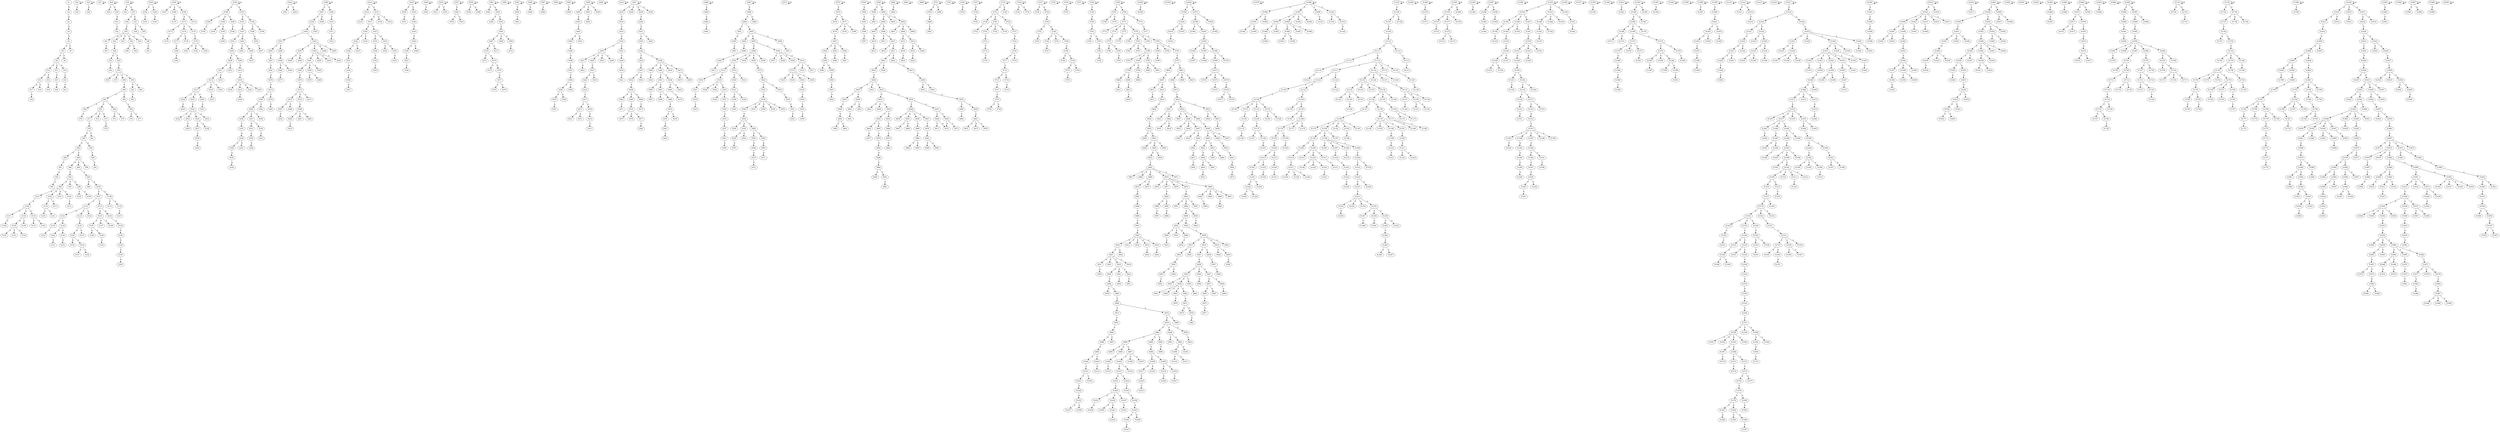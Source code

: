 strict digraph {
	S1 -> S2 [ label = 0 ];
	S2 -> S3 [ label = 0 ];
	S3 -> S4 [ label = 0 ];
	S4 -> S5 [ label = 0 ];
	S5 -> S6 [ label = 0 ];
	S5 -> S7 [ label = 0 ];
	S6 -> S8 [ label = 0 ];
	S6 -> S9 [ label = 0 ];
	S8 -> S10 [ label = 0 ];
	S8 -> S11 [ label = 0 ];
	S8 -> S12 [ label = 0 ];
	S10 -> S13 [ label = 0 ];
	S10 -> S14 [ label = 0 ];
	S11 -> S15 [ label = 0 ];
	S12 -> S16 [ label = 0 ];
	S13 -> S17 [ label = 0 ];
	S13 -> S18 [ label = 0 ];
	S14 -> S19 [ label = 0 ];
	S15 -> S20 [ label = 0 ];
	S16 -> S21 [ label = 0 ];
	S17 -> S22 [ label = 0 ];
	S23 -> S23 [ label = 0 ];
	S23 -> S24 [ label = 0 ];
	S25 -> S25 [ label = 0 ];
	S25 -> S26 [ label = 0 ];
	S27 -> S27 [ label = 0 ];
	S28 -> S28 [ label = 0 ];
	S28 -> S29 [ label = 0 ];
	S28 -> S30 [ label = 0 ];
	S30 -> S31 [ label = 0 ];
	S31 -> S32 [ label = 0 ];
	S34 -> S33 [ label = 0 ];
	S34 -> S34 [ label = 0 ];
	S34 -> S35 [ label = 0 ];
	S35 -> S36 [ label = 0 ];
	S35 -> S37 [ label = 0 ];
	S36 -> S38 [ label = 0 ];
	S37 -> S39 [ label = 0 ];
	S37 -> S40 [ label = 0 ];
	S38 -> S41 [ label = 0 ];
	S38 -> S42 [ label = 0 ];
	S38 -> S43 [ label = 0 ];
	S38 -> S44 [ label = 0 ];
	S38 -> S45 [ label = 0 ];
	S39 -> S46 [ label = 0 ];
	S41 -> S47 [ label = 0 ];
	S42 -> S48 [ label = 0 ];
	S44 -> S49 [ label = 0 ];
	S44 -> S50 [ label = 0 ];
	S46 -> S51 [ label = 0 ];
	S48 -> S52 [ label = 0 ];
	S48 -> S53 [ label = 0 ];
	S52 -> S54 [ label = 0 ];
	S53 -> S55 [ label = 0 ];
	S55 -> S56 [ label = 0 ];
	S55 -> S57 [ label = 0 ];
	S55 -> S58 [ label = 0 ];
	S55 -> S59 [ label = 0 ];
	S58 -> S60 [ label = 0 ];
	S59 -> S61 [ label = 0 ];
	S59 -> S62 [ label = 0 ];
	S60 -> S63 [ label = 0 ];
	S60 -> S64 [ label = 0 ];
	S61 -> S65 [ label = 0 ];
	S63 -> S66 [ label = 0 ];
	S63 -> S67 [ label = 0 ];
	S63 -> S68 [ label = 0 ];
	S64 -> S69 [ label = 0 ];
	S66 -> S70 [ label = 0 ];
	S67 -> S71 [ label = 0 ];
	S67 -> S72 [ label = 0 ];
	S67 -> S73 [ label = 0 ];
	S68 -> S74 [ label = 0 ];
	S68 -> S75 [ label = 0 ];
	S69 -> S76 [ label = 0 ];
	S69 -> S77 [ label = 0 ];
	S71 -> S78 [ label = 0 ];
	S73 -> S79 [ label = 0 ];
	S78 -> S80 [ label = 0 ];
	S78 -> S81 [ label = 0 ];
	S80 -> S82 [ label = 0 ];
	S80 -> S83 [ label = 0 ];
	S82 -> S84 [ label = 0 ];
	S82 -> S85 [ label = 0 ];
	S83 -> S86 [ label = 0 ];
	S84 -> S87 [ label = 0 ];
	S85 -> S88 [ label = 0 ];
	S85 -> S89 [ label = 0 ];
	S85 -> S90 [ label = 0 ];
	S86 -> S91 [ label = 0 ];
	S87 -> S92 [ label = 0 ];
	S88 -> S93 [ label = 0 ];
	S89 -> S94 [ label = 0 ];
	S92 -> S95 [ label = 0 ];
	S93 -> S96 [ label = 0 ];
	S93 -> S97 [ label = 0 ];
	S93 -> S98 [ label = 0 ];
	S94 -> S99 [ label = 0 ];
	S94 -> S100 [ label = 0 ];
	S96 -> S101 [ label = 0 ];
	S96 -> S102 [ label = 0 ];
	S96 -> S103 [ label = 0 ];
	S96 -> S104 [ label = 0 ];
	S98 -> S105 [ label = 0 ];
	S98 -> S106 [ label = 0 ];
	S100 -> S107 [ label = 0 ];
	S100 -> S108 [ label = 0 ];
	S101 -> S109 [ label = 0 ];
	S102 -> S110 [ label = 0 ];
	S102 -> S111 [ label = 0 ];
	S104 -> S112 [ label = 0 ];
	S107 -> S113 [ label = 0 ];
	S107 -> S114 [ label = 0 ];
	S108 -> S115 [ label = 0 ];
	S108 -> S116 [ label = 0 ];
	S109 -> S117 [ label = 0 ];
	S109 -> S118 [ label = 0 ];
	S109 -> S119 [ label = 0 ];
	S110 -> S120 [ label = 0 ];
	S110 -> S121 [ label = 0 ];
	S113 -> S122 [ label = 0 ];
	S113 -> S123 [ label = 0 ];
	S113 -> S124 [ label = 0 ];
	S114 -> S125 [ label = 0 ];
	S114 -> S126 [ label = 0 ];
	S116 -> S127 [ label = 0 ];
	S117 -> S128 [ label = 0 ];
	S118 -> S129 [ label = 0 ];
	S118 -> S130 [ label = 0 ];
	S119 -> S131 [ label = 0 ];
	S119 -> S132 [ label = 0 ];
	S122 -> S133 [ label = 0 ];
	S122 -> S134 [ label = 0 ];
	S123 -> S135 [ label = 0 ];
	S125 -> S136 [ label = 0 ];
	S125 -> S137 [ label = 0 ];
	S125 -> S138 [ label = 0 ];
	S126 -> S139 [ label = 0 ];
	S129 -> S140 [ label = 0 ];
	S129 -> S141 [ label = 0 ];
	S129 -> S142 [ label = 0 ];
	S133 -> S143 [ label = 0 ];
	S134 -> S144 [ label = 0 ];
	S134 -> S145 [ label = 0 ];
	S135 -> S146 [ label = 0 ];
	S135 -> S147 [ label = 0 ];
	S136 -> S148 [ label = 0 ];
	S136 -> S149 [ label = 0 ];
	S139 -> S150 [ label = 0 ];
	S144 -> S151 [ label = 0 ];
	S145 -> S152 [ label = 0 ];
	S146 -> S153 [ label = 0 ];
	S146 -> S154 [ label = 0 ];
	S149 -> S155 [ label = 0 ];
	S150 -> S156 [ label = 0 ];
	S154 -> S157 [ label = 0 ];
	S154 -> S158 [ label = 0 ];
	S156 -> S159 [ label = 0 ];
	S159 -> S160 [ label = 0 ];
	S162 -> S161 [ label = 0 ];
	S163 -> S162 [ label = 0 ];
	S163 -> S163 [ label = 0 ];
	S163 -> S164 [ label = 0 ];
	S164 -> S165 [ label = 0 ];
	S166 -> S166 [ label = 0 ];
	S166 -> S167 [ label = 0 ];
	S166 -> S168 [ label = 0 ];
	S166 -> S169 [ label = 0 ];
	S168 -> S170 [ label = 0 ];
	S169 -> S171 [ label = 0 ];
	S169 -> S172 [ label = 0 ];
	S171 -> S173 [ label = 0 ];
	S171 -> S174 [ label = 0 ];
	S171 -> S175 [ label = 0 ];
	S173 -> S176 [ label = 0 ];
	S174 -> S177 [ label = 0 ];
	S174 -> S178 [ label = 0 ];
	S175 -> S179 [ label = 0 ];
	S177 -> S180 [ label = 0 ];
	S179 -> S181 [ label = 0 ];
	S179 -> S182 [ label = 0 ];
	S179 -> S183 [ label = 0 ];
	S180 -> S184 [ label = 0 ];
	S185 -> S185 [ label = 0 ];
	S185 -> S186 [ label = 0 ];
	S185 -> S187 [ label = 0 ];
	S186 -> S188 [ label = 0 ];
	S186 -> S189 [ label = 0 ];
	S186 -> S190 [ label = 0 ];
	S187 -> S191 [ label = 0 ];
	S187 -> S192 [ label = 0 ];
	S188 -> S193 [ label = 0 ];
	S189 -> S194 [ label = 0 ];
	S189 -> S195 [ label = 0 ];
	S190 -> S196 [ label = 0 ];
	S191 -> S197 [ label = 0 ];
	S192 -> S198 [ label = 0 ];
	S192 -> S199 [ label = 0 ];
	S195 -> S200 [ label = 0 ];
	S197 -> S201 [ label = 0 ];
	S197 -> S202 [ label = 0 ];
	S198 -> S203 [ label = 0 ];
	S201 -> S204 [ label = 0 ];
	S202 -> S205 [ label = 0 ];
	S202 -> S206 [ label = 0 ];
	S203 -> S207 [ label = 0 ];
	S204 -> S208 [ label = 0 ];
	S204 -> S209 [ label = 0 ];
	S206 -> S210 [ label = 0 ];
	S208 -> S211 [ label = 0 ];
	S208 -> S212 [ label = 0 ];
	S209 -> S213 [ label = 0 ];
	S211 -> S214 [ label = 0 ];
	S211 -> S215 [ label = 0 ];
	S213 -> S216 [ label = 0 ];
	S214 -> S217 [ label = 0 ];
	S214 -> S218 [ label = 0 ];
	S214 -> S219 [ label = 0 ];
	S216 -> S220 [ label = 0 ];
	S216 -> S221 [ label = 0 ];
	S216 -> S222 [ label = 0 ];
	S216 -> S223 [ label = 0 ];
	S217 -> S224 [ label = 0 ];
	S217 -> S225 [ label = 0 ];
	S217 -> S226 [ label = 0 ];
	S218 -> S227 [ label = 0 ];
	S221 -> S228 [ label = 0 ];
	S224 -> S229 [ label = 0 ];
	S225 -> S230 [ label = 0 ];
	S226 -> S231 [ label = 0 ];
	S230 -> S232 [ label = 0 ];
	S230 -> S233 [ label = 0 ];
	S230 -> S234 [ label = 0 ];
	S230 -> S235 [ label = 0 ];
	S233 -> S236 [ label = 0 ];
	S234 -> S237 [ label = 0 ];
	S234 -> S238 [ label = 0 ];
	S237 -> S239 [ label = 0 ];
	S239 -> S240 [ label = 0 ];
	S242 -> S241 [ label = 0 ];
	S242 -> S242 [ label = 0 ];
	S242 -> S243 [ label = 0 ];
	S245 -> S244 [ label = 0 ];
	S246 -> S245 [ label = 0 ];
	S249 -> S246 [ label = 0 ];
	S249 -> S247 [ label = 0 ];
	S250 -> S248 [ label = 0 ];
	S252 -> S249 [ label = 0 ];
	S253 -> S250 [ label = 0 ];
	S254 -> S251 [ label = 0 ];
	S256 -> S252 [ label = 0 ];
	S257 -> S253 [ label = 0 ];
	S257 -> S254 [ label = 0 ];
	S260 -> S255 [ label = 0 ];
	S264 -> S256 [ label = 0 ];
	S264 -> S257 [ label = 0 ];
	S264 -> S258 [ label = 0 ];
	S267 -> S259 [ label = 0 ];
	S268 -> S260 [ label = 0 ];
	S268 -> S261 [ label = 0 ];
	S268 -> S262 [ label = 0 ];
	S269 -> S263 [ label = 0 ];
	S269 -> S264 [ label = 0 ];
	S270 -> S265 [ label = 0 ];
	S272 -> S266 [ label = 0 ];
	S272 -> S267 [ label = 0 ];
	S273 -> S268 [ label = 0 ];
	S274 -> S269 [ label = 0 ];
	S274 -> S270 [ label = 0 ];
	S275 -> S271 [ label = 0 ];
	S275 -> S272 [ label = 0 ];
	S275 -> S273 [ label = 0 ];
	S276 -> S274 [ label = 0 ];
	S278 -> S275 [ label = 0 ];
	S281 -> S276 [ label = 0 ];
	S283 -> S277 [ label = 0 ];
	S284 -> S278 [ label = 0 ];
	S285 -> S279 [ label = 0 ];
	S285 -> S280 [ label = 0 ];
	S287 -> S281 [ label = 0 ];
	S288 -> S282 [ label = 0 ];
	S288 -> S283 [ label = 0 ];
	S291 -> S284 [ label = 0 ];
	S291 -> S285 [ label = 0 ];
	S291 -> S286 [ label = 0 ];
	S295 -> S287 [ label = 0 ];
	S296 -> S288 [ label = 0 ];
	S297 -> S289 [ label = 0 ];
	S297 -> S290 [ label = 0 ];
	S300 -> S291 [ label = 0 ];
	S300 -> S292 [ label = 0 ];
	S300 -> S293 [ label = 0 ];
	S300 -> S294 [ label = 0 ];
	S301 -> S295 [ label = 0 ];
	S301 -> S296 [ label = 0 ];
	S302 -> S297 [ label = 0 ];
	S302 -> S298 [ label = 0 ];
	S302 -> S299 [ label = 0 ];
	S302 -> S300 [ label = 0 ];
	S304 -> S301 [ label = 0 ];
	S304 -> S302 [ label = 0 ];
	S305 -> S303 [ label = 0 ];
	S305 -> S304 [ label = 0 ];
	S307 -> S305 [ label = 0 ];
	S307 -> S306 [ label = 0 ];
	S308 -> S307 [ label = 0 ];
	S308 -> S308 [ label = 0 ];
	S308 -> S309 [ label = 0 ];
	S309 -> S310 [ label = 0 ];
	S310 -> S311 [ label = 0 ];
	S311 -> S312 [ label = 0 ];
	S313 -> S313 [ label = 0 ];
	S313 -> S314 [ label = 0 ];
	S313 -> S315 [ label = 0 ];
	S314 -> S316 [ label = 0 ];
	S315 -> S317 [ label = 0 ];
	S315 -> S318 [ label = 0 ];
	S315 -> S319 [ label = 0 ];
	S317 -> S320 [ label = 0 ];
	S317 -> S321 [ label = 0 ];
	S320 -> S322 [ label = 0 ];
	S320 -> S323 [ label = 0 ];
	S321 -> S324 [ label = 0 ];
	S321 -> S325 [ label = 0 ];
	S322 -> S326 [ label = 0 ];
	S322 -> S327 [ label = 0 ];
	S324 -> S328 [ label = 0 ];
	S325 -> S329 [ label = 0 ];
	S325 -> S330 [ label = 0 ];
	S326 -> S331 [ label = 0 ];
	S328 -> S332 [ label = 0 ];
	S330 -> S333 [ label = 0 ];
	S331 -> S334 [ label = 0 ];
	S332 -> S335 [ label = 0 ];
	S334 -> S336 [ label = 0 ];
	S336 -> S337 [ label = 0 ];
	S338 -> S338 [ label = 0 ];
	S338 -> S339 [ label = 0 ];
	S338 -> S340 [ label = 0 ];
	S339 -> S341 [ label = 0 ];
	S340 -> S342 [ label = 0 ];
	S342 -> S343 [ label = 0 ];
	S343 -> S344 [ label = 0 ];
	S344 -> S345 [ label = 0 ];
	S344 -> S346 [ label = 0 ];
	S345 -> S347 [ label = 0 ];
	S347 -> S348 [ label = 0 ];
	S349 -> S349 [ label = 0 ];
	S349 -> S350 [ label = 0 ];
	S352 -> S351 [ label = 0 ];
	S352 -> S352 [ label = 0 ];
	S352 -> S353 [ label = 0 ];
	S356 -> S354 [ label = 0 ];
	S356 -> S355 [ label = 0 ];
	S357 -> S356 [ label = 0 ];
	S357 -> S357 [ label = 0 ];
	S358 -> S358 [ label = 0 ];
	S358 -> S359 [ label = 0 ];
	S358 -> S360 [ label = 0 ];
	S361 -> S361 [ label = 0 ];
	S361 -> S362 [ label = 0 ];
	S361 -> S363 [ label = 0 ];
	S363 -> S364 [ label = 0 ];
	S363 -> S365 [ label = 0 ];
	S365 -> S366 [ label = 0 ];
	S366 -> S367 [ label = 0 ];
	S366 -> S368 [ label = 0 ];
	S366 -> S369 [ label = 0 ];
	S367 -> S370 [ label = 0 ];
	S367 -> S371 [ label = 0 ];
	S369 -> S372 [ label = 0 ];
	S370 -> S373 [ label = 0 ];
	S370 -> S374 [ label = 0 ];
	S374 -> S375 [ label = 0 ];
	S374 -> S376 [ label = 0 ];
	S376 -> S377 [ label = 0 ];
	S377 -> S378 [ label = 0 ];
	S377 -> S379 [ label = 0 ];
	S380 -> S380 [ label = 0 ];
	S382 -> S381 [ label = 0 ];
	S383 -> S382 [ label = 0 ];
	S383 -> S383 [ label = 0 ];
	S385 -> S384 [ label = 0 ];
	S385 -> S385 [ label = 0 ];
	S387 -> S386 [ label = 0 ];
	S387 -> S387 [ label = 0 ];
	S388 -> S388 [ label = 0 ];
	S390 -> S389 [ label = 0 ];
	S390 -> S390 [ label = 0 ];
	S393 -> S391 [ label = 0 ];
	S395 -> S392 [ label = 0 ];
	S395 -> S393 [ label = 0 ];
	S396 -> S394 [ label = 0 ];
	S396 -> S395 [ label = 0 ];
	S397 -> S396 [ label = 0 ];
	S398 -> S397 [ label = 0 ];
	S399 -> S398 [ label = 0 ];
	S400 -> S399 [ label = 0 ];
	S402 -> S400 [ label = 0 ];
	S402 -> S401 [ label = 0 ];
	S403 -> S402 [ label = 0 ];
	S406 -> S403 [ label = 0 ];
	S407 -> S404 [ label = 0 ];
	S408 -> S405 [ label = 0 ];
	S408 -> S406 [ label = 0 ];
	S408 -> S407 [ label = 0 ];
	S408 -> S408 [ label = 0 ];
	S409 -> S409 [ label = 0 ];
	S410 -> S410 [ label = 0 ];
	S414 -> S411 [ label = 0 ];
	S415 -> S412 [ label = 0 ];
	S415 -> S413 [ label = 0 ];
	S416 -> S414 [ label = 0 ];
	S417 -> S415 [ label = 0 ];
	S417 -> S416 [ label = 0 ];
	S418 -> S417 [ label = 0 ];
	S420 -> S418 [ label = 0 ];
	S423 -> S419 [ label = 0 ];
	S423 -> S420 [ label = 0 ];
	S424 -> S421 [ label = 0 ];
	S427 -> S422 [ label = 0 ];
	S428 -> S423 [ label = 0 ];
	S429 -> S424 [ label = 0 ];
	S430 -> S425 [ label = 0 ];
	S430 -> S426 [ label = 0 ];
	S430 -> S427 [ label = 0 ];
	S430 -> S428 [ label = 0 ];
	S431 -> S429 [ label = 0 ];
	S432 -> S430 [ label = 0 ];
	S432 -> S431 [ label = 0 ];
	S433 -> S432 [ label = 0 ];
	S434 -> S433 [ label = 0 ];
	S435 -> S434 [ label = 0 ];
	S437 -> S435 [ label = 0 ];
	S437 -> S436 [ label = 0 ];
	S437 -> S437 [ label = 0 ];
	S437 -> S438 [ label = 0 ];
	S437 -> S439 [ label = 0 ];
	S438 -> S440 [ label = 0 ];
	S440 -> S441 [ label = 0 ];
	S441 -> S442 [ label = 0 ];
	S441 -> S443 [ label = 0 ];
	S442 -> S444 [ label = 0 ];
	S444 -> S445 [ label = 0 ];
	S444 -> S446 [ label = 0 ];
	S445 -> S447 [ label = 0 ];
	S446 -> S448 [ label = 0 ];
	S446 -> S449 [ label = 0 ];
	S446 -> S450 [ label = 0 ];
	S446 -> S451 [ label = 0 ];
	S447 -> S452 [ label = 0 ];
	S447 -> S453 [ label = 0 ];
	S448 -> S454 [ label = 0 ];
	S449 -> S455 [ label = 0 ];
	S449 -> S456 [ label = 0 ];
	S451 -> S457 [ label = 0 ];
	S451 -> S458 [ label = 0 ];
	S452 -> S459 [ label = 0 ];
	S455 -> S460 [ label = 0 ];
	S455 -> S461 [ label = 0 ];
	S456 -> S462 [ label = 0 ];
	S456 -> S463 [ label = 0 ];
	S459 -> S464 [ label = 0 ];
	S459 -> S465 [ label = 0 ];
	S459 -> S466 [ label = 0 ];
	S460 -> S467 [ label = 0 ];
	S461 -> S468 [ label = 0 ];
	S461 -> S469 [ label = 0 ];
	S462 -> S470 [ label = 0 ];
	S464 -> S471 [ label = 0 ];
	S465 -> S472 [ label = 0 ];
	S466 -> S473 [ label = 0 ];
	S469 -> S474 [ label = 0 ];
	S472 -> S475 [ label = 0 ];
	S472 -> S476 [ label = 0 ];
	S472 -> S477 [ label = 0 ];
	S474 -> S478 [ label = 0 ];
	S474 -> S479 [ label = 0 ];
	S477 -> S480 [ label = 0 ];
	S478 -> S481 [ label = 0 ];
	S481 -> S482 [ label = 0 ];
	S484 -> S483 [ label = 0 ];
	S485 -> S484 [ label = 0 ];
	S486 -> S485 [ label = 0 ];
	S486 -> S486 [ label = 0 ];
	S487 -> S487 [ label = 0 ];
	S487 -> S488 [ label = 0 ];
	S488 -> S489 [ label = 0 ];
	S488 -> S490 [ label = 0 ];
	S489 -> S491 [ label = 0 ];
	S489 -> S492 [ label = 0 ];
	S491 -> S493 [ label = 0 ];
	S492 -> S494 [ label = 0 ];
	S492 -> S495 [ label = 0 ];
	S492 -> S496 [ label = 0 ];
	S493 -> S497 [ label = 0 ];
	S494 -> S498 [ label = 0 ];
	S495 -> S499 [ label = 0 ];
	S495 -> S500 [ label = 0 ];
	S496 -> S501 [ label = 0 ];
	S498 -> S502 [ label = 0 ];
	S499 -> S503 [ label = 0 ];
	S499 -> S504 [ label = 0 ];
	S499 -> S505 [ label = 0 ];
	S499 -> S506 [ label = 0 ];
	S500 -> S507 [ label = 0 ];
	S500 -> S508 [ label = 0 ];
	S500 -> S509 [ label = 0 ];
	S500 -> S510 [ label = 0 ];
	S502 -> S511 [ label = 0 ];
	S503 -> S512 [ label = 0 ];
	S503 -> S513 [ label = 0 ];
	S505 -> S514 [ label = 0 ];
	S510 -> S515 [ label = 0 ];
	S510 -> S516 [ label = 0 ];
	S510 -> S517 [ label = 0 ];
	S512 -> S518 [ label = 0 ];
	S512 -> S519 [ label = 0 ];
	S513 -> S520 [ label = 0 ];
	S513 -> S521 [ label = 0 ];
	S514 -> S522 [ label = 0 ];
	S515 -> S523 [ label = 0 ];
	S515 -> S524 [ label = 0 ];
	S515 -> S525 [ label = 0 ];
	S515 -> S526 [ label = 0 ];
	S518 -> S527 [ label = 0 ];
	S519 -> S528 [ label = 0 ];
	S519 -> S529 [ label = 0 ];
	S519 -> S530 [ label = 0 ];
	S520 -> S531 [ label = 0 ];
	S522 -> S532 [ label = 0 ];
	S522 -> S533 [ label = 0 ];
	S525 -> S534 [ label = 0 ];
	S527 -> S535 [ label = 0 ];
	S530 -> S536 [ label = 0 ];
	S530 -> S537 [ label = 0 ];
	S531 -> S538 [ label = 0 ];
	S531 -> S539 [ label = 0 ];
	S532 -> S540 [ label = 0 ];
	S533 -> S541 [ label = 0 ];
	S534 -> S542 [ label = 0 ];
	S535 -> S543 [ label = 0 ];
	S537 -> S544 [ label = 0 ];
	S538 -> S545 [ label = 0 ];
	S540 -> S546 [ label = 0 ];
	S540 -> S547 [ label = 0 ];
	S540 -> S548 [ label = 0 ];
	S540 -> S549 [ label = 0 ];
	S540 -> S550 [ label = 0 ];
	S541 -> S551 [ label = 0 ];
	S542 -> S552 [ label = 0 ];
	S544 -> S553 [ label = 0 ];
	S546 -> S554 [ label = 0 ];
	S551 -> S555 [ label = 0 ];
	S552 -> S556 [ label = 0 ];
	S553 -> S557 [ label = 0 ];
	S554 -> S558 [ label = 0 ];
	S554 -> S559 [ label = 0 ];
	S554 -> S560 [ label = 0 ];
	S557 -> S561 [ label = 0 ];
	S559 -> S562 [ label = 0 ];
	S559 -> S563 [ label = 0 ];
	S560 -> S564 [ label = 0 ];
	S560 -> S565 [ label = 0 ];
	S561 -> S566 [ label = 0 ];
	S562 -> S567 [ label = 0 ];
	S564 -> S568 [ label = 0 ];
	S565 -> S569 [ label = 0 ];
	S568 -> S570 [ label = 0 ];
	S569 -> S571 [ label = 0 ];
	S570 -> S572 [ label = 0 ];
	S573 -> S573 [ label = 0 ];
	S574 -> S574 [ label = 0 ];
	S574 -> S575 [ label = 0 ];
	S575 -> S576 [ label = 0 ];
	S575 -> S577 [ label = 0 ];
	S577 -> S578 [ label = 0 ];
	S577 -> S579 [ label = 0 ];
	S577 -> S580 [ label = 0 ];
	S578 -> S581 [ label = 0 ];
	S581 -> S582 [ label = 0 ];
	S581 -> S583 [ label = 0 ];
	S581 -> S584 [ label = 0 ];
	S582 -> S585 [ label = 0 ];
	S583 -> S586 [ label = 0 ];
	S584 -> S587 [ label = 0 ];
	S585 -> S588 [ label = 0 ];
	S585 -> S589 [ label = 0 ];
	S589 -> S590 [ label = 0 ];
	S590 -> S591 [ label = 0 ];
	S591 -> S592 [ label = 0 ];
	S593 -> S593 [ label = 0 ];
	S593 -> S594 [ label = 0 ];
	S594 -> S595 [ label = 0 ];
	S595 -> S596 [ label = 0 ];
	S596 -> S597 [ label = 0 ];
	S598 -> S598 [ label = 0 ];
	S598 -> S599 [ label = 0 ];
	S598 -> S600 [ label = 0 ];
	S599 -> S601 [ label = 0 ];
	S600 -> S602 [ label = 0 ];
	S600 -> S603 [ label = 0 ];
	S600 -> S604 [ label = 0 ];
	S602 -> S605 [ label = 0 ];
	S602 -> S606 [ label = 0 ];
	S604 -> S607 [ label = 0 ];
	S604 -> S608 [ label = 0 ];
	S604 -> S609 [ label = 0 ];
	S605 -> S610 [ label = 0 ];
	S606 -> S611 [ label = 0 ];
	S606 -> S612 [ label = 0 ];
	S608 -> S613 [ label = 0 ];
	S608 -> S614 [ label = 0 ];
	S610 -> S615 [ label = 0 ];
	S612 -> S616 [ label = 0 ];
	S612 -> S617 [ label = 0 ];
	S613 -> S618 [ label = 0 ];
	S614 -> S619 [ label = 0 ];
	S614 -> S620 [ label = 0 ];
	S617 -> S621 [ label = 0 ];
	S617 -> S622 [ label = 0 ];
	S618 -> S623 [ label = 0 ];
	S619 -> S624 [ label = 0 ];
	S621 -> S625 [ label = 0 ];
	S621 -> S626 [ label = 0 ];
	S622 -> S627 [ label = 0 ];
	S625 -> S628 [ label = 0 ];
	S627 -> S629 [ label = 0 ];
	S628 -> S630 [ label = 0 ];
	S628 -> S631 [ label = 0 ];
	S628 -> S632 [ label = 0 ];
	S629 -> S633 [ label = 0 ];
	S629 -> S634 [ label = 0 ];
	S630 -> S635 [ label = 0 ];
	S630 -> S636 [ label = 0 ];
	S632 -> S637 [ label = 0 ];
	S632 -> S638 [ label = 0 ];
	S633 -> S639 [ label = 0 ];
	S635 -> S640 [ label = 0 ];
	S636 -> S641 [ label = 0 ];
	S636 -> S642 [ label = 0 ];
	S637 -> S643 [ label = 0 ];
	S637 -> S644 [ label = 0 ];
	S637 -> S645 [ label = 0 ];
	S638 -> S646 [ label = 0 ];
	S638 -> S647 [ label = 0 ];
	S639 -> S648 [ label = 0 ];
	S639 -> S649 [ label = 0 ];
	S640 -> S650 [ label = 0 ];
	S641 -> S651 [ label = 0 ];
	S645 -> S652 [ label = 0 ];
	S645 -> S653 [ label = 0 ];
	S646 -> S654 [ label = 0 ];
	S646 -> S655 [ label = 0 ];
	S646 -> S656 [ label = 0 ];
	S646 -> S657 [ label = 0 ];
	S647 -> S658 [ label = 0 ];
	S647 -> S659 [ label = 0 ];
	S648 -> S660 [ label = 0 ];
	S649 -> S661 [ label = 0 ];
	S650 -> S662 [ label = 0 ];
	S650 -> S663 [ label = 0 ];
	S652 -> S664 [ label = 0 ];
	S652 -> S665 [ label = 0 ];
	S653 -> S666 [ label = 0 ];
	S655 -> S667 [ label = 0 ];
	S655 -> S668 [ label = 0 ];
	S656 -> S669 [ label = 0 ];
	S657 -> S670 [ label = 0 ];
	S658 -> S671 [ label = 0 ];
	S658 -> S672 [ label = 0 ];
	S659 -> S673 [ label = 0 ];
	S661 -> S674 [ label = 0 ];
	S661 -> S675 [ label = 0 ];
	S661 -> S676 [ label = 0 ];
	S664 -> S677 [ label = 0 ];
	S665 -> S678 [ label = 0 ];
	S666 -> S679 [ label = 0 ];
	S669 -> S680 [ label = 0 ];
	S670 -> S681 [ label = 0 ];
	S678 -> S682 [ label = 0 ];
	S679 -> S683 [ label = 0 ];
	S680 -> S684 [ label = 0 ];
	S680 -> S685 [ label = 0 ];
	S681 -> S686 [ label = 0 ];
	S681 -> S687 [ label = 0 ];
	S682 -> S688 [ label = 0 ];
	S688 -> S689 [ label = 0 ];
	S689 -> S690 [ label = 0 ];
	S689 -> S691 [ label = 0 ];
	S691 -> S692 [ label = 0 ];
	S694 -> S693 [ label = 0 ];
	S694 -> S694 [ label = 0 ];
	S695 -> S695 [ label = 0 ];
	S696 -> S696 [ label = 0 ];
	S698 -> S697 [ label = 0 ];
	S700 -> S698 [ label = 0 ];
	S701 -> S699 [ label = 0 ];
	S701 -> S700 [ label = 0 ];
	S701 -> S701 [ label = 0 ];
	S702 -> S702 [ label = 0 ];
	S704 -> S703 [ label = 0 ];
	S704 -> S704 [ label = 0 ];
	S706 -> S705 [ label = 0 ];
	S707 -> S706 [ label = 0 ];
	S707 -> S707 [ label = 0 ];
	S710 -> S708 [ label = 0 ];
	S710 -> S709 [ label = 0 ];
	S711 -> S710 [ label = 0 ];
	S713 -> S711 [ label = 0 ];
	S714 -> S712 [ label = 0 ];
	S715 -> S713 [ label = 0 ];
	S715 -> S714 [ label = 0 ];
	S717 -> S715 [ label = 0 ];
	S719 -> S716 [ label = 0 ];
	S720 -> S717 [ label = 0 ];
	S720 -> S718 [ label = 0 ];
	S721 -> S719 [ label = 0 ];
	S722 -> S720 [ label = 0 ];
	S725 -> S721 [ label = 0 ];
	S727 -> S722 [ label = 0 ];
	S728 -> S723 [ label = 0 ];
	S729 -> S724 [ label = 0 ];
	S729 -> S725 [ label = 0 ];
	S729 -> S726 [ label = 0 ];
	S730 -> S727 [ label = 0 ];
	S731 -> S728 [ label = 0 ];
	S731 -> S729 [ label = 0 ];
	S731 -> S730 [ label = 0 ];
	S733 -> S731 [ label = 0 ];
	S733 -> S732 [ label = 0 ];
	S733 -> S733 [ label = 0 ];
	S736 -> S734 [ label = 0 ];
	S736 -> S735 [ label = 0 ];
	S736 -> S736 [ label = 0 ];
	S737 -> S737 [ label = 0 ];
	S737 -> S738 [ label = 0 ];
	S737 -> S739 [ label = 0 ];
	S739 -> S740 [ label = 0 ];
	S740 -> S741 [ label = 0 ];
	S740 -> S742 [ label = 0 ];
	S741 -> S743 [ label = 0 ];
	S742 -> S744 [ label = 0 ];
	S742 -> S745 [ label = 0 ];
	S742 -> S746 [ label = 0 ];
	S744 -> S747 [ label = 0 ];
	S746 -> S748 [ label = 0 ];
	S748 -> S749 [ label = 0 ];
	S748 -> S750 [ label = 0 ];
	S750 -> S751 [ label = 0 ];
	S750 -> S752 [ label = 0 ];
	S751 -> S753 [ label = 0 ];
	S754 -> S754 [ label = 0 ];
	S756 -> S755 [ label = 0 ];
	S756 -> S756 [ label = 0 ];
	S757 -> S757 [ label = 0 ];
	S758 -> S758 [ label = 0 ];
	S758 -> S759 [ label = 0 ];
	S759 -> S760 [ label = 0 ];
	S760 -> S761 [ label = 0 ];
	S761 -> S762 [ label = 0 ];
	S761 -> S763 [ label = 0 ];
	S763 -> S764 [ label = 0 ];
	S764 -> S765 [ label = 0 ];
	S766 -> S766 [ label = 0 ];
	S766 -> S767 [ label = 0 ];
	S766 -> S768 [ label = 0 ];
	S767 -> S769 [ label = 0 ];
	S767 -> S770 [ label = 0 ];
	S768 -> S771 [ label = 0 ];
	S768 -> S772 [ label = 0 ];
	S771 -> S773 [ label = 0 ];
	S771 -> S774 [ label = 0 ];
	S771 -> S775 [ label = 0 ];
	S771 -> S776 [ label = 0 ];
	S772 -> S777 [ label = 0 ];
	S774 -> S778 [ label = 0 ];
	S775 -> S779 [ label = 0 ];
	S776 -> S780 [ label = 0 ];
	S776 -> S781 [ label = 0 ];
	S776 -> S782 [ label = 0 ];
	S776 -> S783 [ label = 0 ];
	S778 -> S784 [ label = 0 ];
	S778 -> S785 [ label = 0 ];
	S781 -> S786 [ label = 0 ];
	S781 -> S787 [ label = 0 ];
	S781 -> S788 [ label = 0 ];
	S783 -> S789 [ label = 0 ];
	S783 -> S790 [ label = 0 ];
	S783 -> S791 [ label = 0 ];
	S785 -> S792 [ label = 0 ];
	S788 -> S793 [ label = 0 ];
	S788 -> S794 [ label = 0 ];
	S788 -> S795 [ label = 0 ];
	S789 -> S796 [ label = 0 ];
	S791 -> S797 [ label = 0 ];
	S794 -> S798 [ label = 0 ];
	S794 -> S799 [ label = 0 ];
	S795 -> S800 [ label = 0 ];
	S795 -> S801 [ label = 0 ];
	S797 -> S802 [ label = 0 ];
	S797 -> S803 [ label = 0 ];
	S798 -> S804 [ label = 0 ];
	S798 -> S805 [ label = 0 ];
	S799 -> S806 [ label = 0 ];
	S802 -> S807 [ label = 0 ];
	S803 -> S808 [ label = 0 ];
	S803 -> S809 [ label = 0 ];
	S803 -> S810 [ label = 0 ];
	S804 -> S811 [ label = 0 ];
	S805 -> S812 [ label = 0 ];
	S807 -> S813 [ label = 0 ];
	S807 -> S814 [ label = 0 ];
	S808 -> S815 [ label = 0 ];
	S812 -> S816 [ label = 0 ];
	S813 -> S817 [ label = 0 ];
	S814 -> S818 [ label = 0 ];
	S815 -> S819 [ label = 0 ];
	S818 -> S820 [ label = 0 ];
	S819 -> S821 [ label = 0 ];
	S819 -> S822 [ label = 0 ];
	S819 -> S823 [ label = 0 ];
	S820 -> S824 [ label = 0 ];
	S821 -> S825 [ label = 0 ];
	S821 -> S826 [ label = 0 ];
	S822 -> S827 [ label = 0 ];
	S822 -> S828 [ label = 0 ];
	S822 -> S829 [ label = 0 ];
	S823 -> S830 [ label = 0 ];
	S823 -> S831 [ label = 0 ];
	S824 -> S832 [ label = 0 ];
	S826 -> S833 [ label = 0 ];
	S826 -> S834 [ label = 0 ];
	S828 -> S835 [ label = 0 ];
	S828 -> S836 [ label = 0 ];
	S828 -> S837 [ label = 0 ];
	S829 -> S838 [ label = 0 ];
	S831 -> S839 [ label = 0 ];
	S832 -> S840 [ label = 0 ];
	S832 -> S841 [ label = 0 ];
	S836 -> S842 [ label = 0 ];
	S837 -> S843 [ label = 0 ];
	S837 -> S844 [ label = 0 ];
	S838 -> S845 [ label = 0 ];
	S838 -> S846 [ label = 0 ];
	S838 -> S847 [ label = 0 ];
	S841 -> S848 [ label = 0 ];
	S841 -> S849 [ label = 0 ];
	S841 -> S850 [ label = 0 ];
	S844 -> S851 [ label = 0 ];
	S845 -> S852 [ label = 0 ];
	S845 -> S853 [ label = 0 ];
	S846 -> S854 [ label = 0 ];
	S849 -> S855 [ label = 0 ];
	S849 -> S856 [ label = 0 ];
	S851 -> S857 [ label = 0 ];
	S852 -> S858 [ label = 0 ];
	S853 -> S859 [ label = 0 ];
	S853 -> S860 [ label = 0 ];
	S854 -> S861 [ label = 0 ];
	S855 -> S862 [ label = 0 ];
	S857 -> S863 [ label = 0 ];
	S858 -> S864 [ label = 0 ];
	S858 -> S865 [ label = 0 ];
	S861 -> S866 [ label = 0 ];
	S862 -> S867 [ label = 0 ];
	S862 -> S868 [ label = 0 ];
	S862 -> S869 [ label = 0 ];
	S862 -> S870 [ label = 0 ];
	S862 -> S871 [ label = 0 ];
	S864 -> S872 [ label = 0 ];
	S866 -> S873 [ label = 0 ];
	S869 -> S874 [ label = 0 ];
	S869 -> S875 [ label = 0 ];
	S870 -> S876 [ label = 0 ];
	S870 -> S877 [ label = 0 ];
	S870 -> S878 [ label = 0 ];
	S870 -> S879 [ label = 0 ];
	S870 -> S880 [ label = 0 ];
	S874 -> S881 [ label = 0 ];
	S877 -> S882 [ label = 0 ];
	S879 -> S883 [ label = 0 ];
	S880 -> S884 [ label = 0 ];
	S880 -> S885 [ label = 0 ];
	S880 -> S886 [ label = 0 ];
	S880 -> S887 [ label = 0 ];
	S881 -> S888 [ label = 0 ];
	S882 -> S889 [ label = 0 ];
	S882 -> S890 [ label = 0 ];
	S883 -> S891 [ label = 0 ];
	S883 -> S892 [ label = 0 ];
	S883 -> S893 [ label = 0 ];
	S884 -> S894 [ label = 0 ];
	S886 -> S895 [ label = 0 ];
	S888 -> S896 [ label = 0 ];
	S889 -> S897 [ label = 0 ];
	S890 -> S898 [ label = 0 ];
	S892 -> S899 [ label = 0 ];
	S892 -> S900 [ label = 0 ];
	S896 -> S901 [ label = 0 ];
	S899 -> S902 [ label = 0 ];
	S899 -> S903 [ label = 0 ];
	S900 -> S904 [ label = 0 ];
	S901 -> S905 [ label = 0 ];
	S902 -> S906 [ label = 0 ];
	S902 -> S907 [ label = 0 ];
	S902 -> S908 [ label = 0 ];
	S903 -> S909 [ label = 0 ];
	S905 -> S910 [ label = 0 ];
	S905 -> S911 [ label = 0 ];
	S905 -> S912 [ label = 0 ];
	S905 -> S913 [ label = 0 ];
	S905 -> S914 [ label = 0 ];
	S906 -> S915 [ label = 0 ];
	S908 -> S916 [ label = 0 ];
	S909 -> S917 [ label = 0 ];
	S909 -> S918 [ label = 0 ];
	S909 -> S919 [ label = 0 ];
	S909 -> S920 [ label = 0 ];
	S910 -> S921 [ label = 0 ];
	S910 -> S922 [ label = 0 ];
	S913 -> S923 [ label = 0 ];
	S914 -> S924 [ label = 0 ];
	S917 -> S925 [ label = 0 ];
	S917 -> S926 [ label = 0 ];
	S918 -> S927 [ label = 0 ];
	S918 -> S928 [ label = 0 ];
	S919 -> S929 [ label = 0 ];
	S919 -> S930 [ label = 0 ];
	S921 -> S931 [ label = 0 ];
	S921 -> S932 [ label = 0 ];
	S921 -> S933 [ label = 0 ];
	S921 -> S934 [ label = 0 ];
	S925 -> S935 [ label = 0 ];
	S927 -> S936 [ label = 0 ];
	S928 -> S937 [ label = 0 ];
	S930 -> S938 [ label = 0 ];
	S931 -> S939 [ label = 0 ];
	S933 -> S940 [ label = 0 ];
	S933 -> S941 [ label = 0 ];
	S933 -> S942 [ label = 0 ];
	S935 -> S943 [ label = 0 ];
	S935 -> S944 [ label = 0 ];
	S936 -> S945 [ label = 0 ];
	S936 -> S946 [ label = 0 ];
	S936 -> S947 [ label = 0 ];
	S937 -> S948 [ label = 0 ];
	S940 -> S949 [ label = 0 ];
	S941 -> S950 [ label = 0 ];
	S942 -> S951 [ label = 0 ];
	S943 -> S952 [ label = 0 ];
	S945 -> S953 [ label = 0 ];
	S945 -> S954 [ label = 0 ];
	S945 -> S955 [ label = 0 ];
	S946 -> S956 [ label = 0 ];
	S947 -> S957 [ label = 0 ];
	S947 -> S958 [ label = 0 ];
	S949 -> S959 [ label = 0 ];
	S949 -> S960 [ label = 0 ];
	S954 -> S961 [ label = 0 ];
	S954 -> S962 [ label = 0 ];
	S954 -> S963 [ label = 0 ];
	S954 -> S964 [ label = 0 ];
	S955 -> S965 [ label = 0 ];
	S957 -> S966 [ label = 0 ];
	S957 -> S967 [ label = 0 ];
	S958 -> S968 [ label = 0 ];
	S960 -> S969 [ label = 0 ];
	S963 -> S970 [ label = 0 ];
	S964 -> S971 [ label = 0 ];
	S966 -> S972 [ label = 0 ];
	S969 -> S973 [ label = 0 ];
	S969 -> S974 [ label = 0 ];
	S971 -> S975 [ label = 0 ];
	S971 -> S976 [ label = 0 ];
	S972 -> S977 [ label = 0 ];
	S973 -> S978 [ label = 0 ];
	S974 -> S979 [ label = 0 ];
	S974 -> S980 [ label = 0 ];
	S976 -> S981 [ label = 0 ];
	S978 -> S982 [ label = 0 ];
	S979 -> S983 [ label = 0 ];
	S979 -> S984 [ label = 0 ];
	S979 -> S985 [ label = 0 ];
	S982 -> S986 [ label = 0 ];
	S982 -> S987 [ label = 0 ];
	S983 -> S988 [ label = 0 ];
	S983 -> S989 [ label = 0 ];
	S983 -> S990 [ label = 0 ];
	S984 -> S991 [ label = 0 ];
	S984 -> S992 [ label = 0 ];
	S985 -> S993 [ label = 0 ];
	S986 -> S994 [ label = 0 ];
	S988 -> S995 [ label = 0 ];
	S988 -> S996 [ label = 0 ];
	S988 -> S997 [ label = 0 ];
	S989 -> S998 [ label = 0 ];
	S990 -> S999 [ label = 0 ];
	S992 -> S1000 [ label = 0 ];
	S992 -> S1001 [ label = 0 ];
	S994 -> S1002 [ label = 0 ];
	S994 -> S1003 [ label = 0 ];
	S996 -> S1004 [ label = 0 ];
	S997 -> S1005 [ label = 0 ];
	S997 -> S1006 [ label = 0 ];
	S997 -> S1007 [ label = 0 ];
	S998 -> S1008 [ label = 0 ];
	S998 -> S1009 [ label = 0 ];
	S1000 -> S1010 [ label = 0 ];
	S1000 -> S1011 [ label = 0 ];
	S1002 -> S1012 [ label = 0 ];
	S1003 -> S1013 [ label = 0 ];
	S1004 -> S1014 [ label = 0 ];
	S1005 -> S1015 [ label = 0 ];
	S1005 -> S1016 [ label = 0 ];
	S1008 -> S1017 [ label = 0 ];
	S1008 -> S1018 [ label = 0 ];
	S1009 -> S1019 [ label = 0 ];
	S1009 -> S1020 [ label = 0 ];
	S1012 -> S1021 [ label = 0 ];
	S1012 -> S1022 [ label = 0 ];
	S1015 -> S1023 [ label = 0 ];
	S1015 -> S1024 [ label = 0 ];
	S1017 -> S1025 [ label = 0 ];
	S1019 -> S1026 [ label = 0 ];
	S1020 -> S1027 [ label = 0 ];
	S1021 -> S1028 [ label = 0 ];
	S1023 -> S1029 [ label = 0 ];
	S1024 -> S1030 [ label = 0 ];
	S1025 -> S1031 [ label = 0 ];
	S1028 -> S1032 [ label = 0 ];
	S1029 -> S1033 [ label = 0 ];
	S1029 -> S1034 [ label = 0 ];
	S1029 -> S1035 [ label = 0 ];
	S1030 -> S1036 [ label = 0 ];
	S1032 -> S1037 [ label = 0 ];
	S1032 -> S1038 [ label = 0 ];
	S1033 -> S1039 [ label = 0 ];
	S1034 -> S1040 [ label = 0 ];
	S1034 -> S1041 [ label = 0 ];
	S1035 -> S1042 [ label = 0 ];
	S1036 -> S1043 [ label = 0 ];
	S1041 -> S1044 [ label = 0 ];
	S1043 -> S1045 [ label = 0 ];
	S1043 -> S1046 [ label = 0 ];
	S1045 -> S1047 [ label = 0 ];
	S1049 -> S1048 [ label = 0 ];
	S1049 -> S1049 [ label = 0 ];
	S1050 -> S1050 [ label = 0 ];
	S1052 -> S1051 [ label = 0 ];
	S1054 -> S1052 [ label = 0 ];
	S1054 -> S1053 [ label = 0 ];
	S1055 -> S1054 [ label = 0 ];
	S1056 -> S1055 [ label = 0 ];
	S1056 -> S1056 [ label = 0 ];
	S1056 -> S1057 [ label = 0 ];
	S1057 -> S1058 [ label = 0 ];
	S1057 -> S1059 [ label = 0 ];
	S1058 -> S1060 [ label = 0 ];
	S1058 -> S1061 [ label = 0 ];
	S1059 -> S1062 [ label = 0 ];
	S1061 -> S1063 [ label = 0 ];
	S1063 -> S1064 [ label = 0 ];
	S1063 -> S1065 [ label = 0 ];
	S1063 -> S1066 [ label = 0 ];
	S1064 -> S1067 [ label = 0 ];
	S1065 -> S1068 [ label = 0 ];
	S1066 -> S1069 [ label = 0 ];
	S1066 -> S1070 [ label = 0 ];
	S1069 -> S1071 [ label = 0 ];
	S1071 -> S1072 [ label = 0 ];
	S1071 -> S1073 [ label = 0 ];
	S1071 -> S1074 [ label = 0 ];
	S1073 -> S1075 [ label = 0 ];
	S1074 -> S1076 [ label = 0 ];
	S1076 -> S1077 [ label = 0 ];
	S1076 -> S1078 [ label = 0 ];
	S1079 -> S1079 [ label = 0 ];
	S1086 -> S1080 [ label = 0 ];
	S1089 -> S1081 [ label = 0 ];
	S1089 -> S1082 [ label = 0 ];
	S1091 -> S1083 [ label = 0 ];
	S1091 -> S1084 [ label = 0 ];
	S1093 -> S1085 [ label = 0 ];
	S1093 -> S1086 [ label = 0 ];
	S1095 -> S1087 [ label = 0 ];
	S1095 -> S1088 [ label = 0 ];
	S1095 -> S1089 [ label = 0 ];
	S1096 -> S1090 [ label = 0 ];
	S1096 -> S1091 [ label = 0 ];
	S1097 -> S1092 [ label = 0 ];
	S1097 -> S1093 [ label = 0 ];
	S1097 -> S1094 [ label = 0 ];
	S1097 -> S1095 [ label = 0 ];
	S1098 -> S1096 [ label = 0 ];
	S1098 -> S1097 [ label = 0 ];
	S1098 -> S1098 [ label = 0 ];
	S1098 -> S1099 [ label = 0 ];
	S1098 -> S1100 [ label = 0 ];
	S1099 -> S1101 [ label = 0 ];
	S1100 -> S1102 [ label = 0 ];
	S1100 -> S1103 [ label = 0 ];
	S1103 -> S1104 [ label = 0 ];
	S1105 -> S1105 [ label = 0 ];
	S1105 -> S1106 [ label = 0 ];
	S1106 -> S1107 [ label = 0 ];
	S1106 -> S1108 [ label = 0 ];
	S1107 -> S1109 [ label = 0 ];
	S1109 -> S1110 [ label = 0 ];
	S1110 -> S1111 [ label = 0 ];
	S1110 -> S1112 [ label = 0 ];
	S1111 -> S1113 [ label = 0 ];
	S1111 -> S1114 [ label = 0 ];
	S1112 -> S1115 [ label = 0 ];
	S1113 -> S1116 [ label = 0 ];
	S1114 -> S1117 [ label = 0 ];
	S1114 -> S1118 [ label = 0 ];
	S1114 -> S1119 [ label = 0 ];
	S1114 -> S1120 [ label = 0 ];
	S1115 -> S1121 [ label = 0 ];
	S1116 -> S1122 [ label = 0 ];
	S1117 -> S1123 [ label = 0 ];
	S1117 -> S1124 [ label = 0 ];
	S1118 -> S1125 [ label = 0 ];
	S1118 -> S1126 [ label = 0 ];
	S1118 -> S1127 [ label = 0 ];
	S1118 -> S1128 [ label = 0 ];
	S1120 -> S1129 [ label = 0 ];
	S1123 -> S1130 [ label = 0 ];
	S1123 -> S1131 [ label = 0 ];
	S1124 -> S1132 [ label = 0 ];
	S1125 -> S1133 [ label = 0 ];
	S1125 -> S1134 [ label = 0 ];
	S1125 -> S1135 [ label = 0 ];
	S1125 -> S1136 [ label = 0 ];
	S1127 -> S1137 [ label = 0 ];
	S1129 -> S1138 [ label = 0 ];
	S1130 -> S1139 [ label = 0 ];
	S1131 -> S1140 [ label = 0 ];
	S1133 -> S1141 [ label = 0 ];
	S1133 -> S1142 [ label = 0 ];
	S1133 -> S1143 [ label = 0 ];
	S1136 -> S1144 [ label = 0 ];
	S1136 -> S1145 [ label = 0 ];
	S1136 -> S1146 [ label = 0 ];
	S1137 -> S1147 [ label = 0 ];
	S1137 -> S1148 [ label = 0 ];
	S1137 -> S1149 [ label = 0 ];
	S1139 -> S1150 [ label = 0 ];
	S1139 -> S1151 [ label = 0 ];
	S1139 -> S1152 [ label = 0 ];
	S1139 -> S1153 [ label = 0 ];
	S1140 -> S1154 [ label = 0 ];
	S1140 -> S1155 [ label = 0 ];
	S1142 -> S1156 [ label = 0 ];
	S1144 -> S1157 [ label = 0 ];
	S1144 -> S1158 [ label = 0 ];
	S1145 -> S1159 [ label = 0 ];
	S1147 -> S1160 [ label = 0 ];
	S1148 -> S1161 [ label = 0 ];
	S1148 -> S1162 [ label = 0 ];
	S1151 -> S1163 [ label = 0 ];
	S1152 -> S1164 [ label = 0 ];
	S1153 -> S1165 [ label = 0 ];
	S1153 -> S1166 [ label = 0 ];
	S1155 -> S1167 [ label = 0 ];
	S1155 -> S1168 [ label = 0 ];
	S1157 -> S1169 [ label = 0 ];
	S1158 -> S1170 [ label = 0 ];
	S1158 -> S1171 [ label = 0 ];
	S1159 -> S1172 [ label = 0 ];
	S1159 -> S1173 [ label = 0 ];
	S1163 -> S1174 [ label = 0 ];
	S1164 -> S1175 [ label = 0 ];
	S1168 -> S1176 [ label = 0 ];
	S1168 -> S1177 [ label = 0 ];
	S1168 -> S1178 [ label = 0 ];
	S1169 -> S1179 [ label = 0 ];
	S1169 -> S1180 [ label = 0 ];
	S1169 -> S1181 [ label = 0 ];
	S1169 -> S1182 [ label = 0 ];
	S1169 -> S1183 [ label = 0 ];
	S1170 -> S1184 [ label = 0 ];
	S1170 -> S1185 [ label = 0 ];
	S1170 -> S1186 [ label = 0 ];
	S1170 -> S1187 [ label = 0 ];
	S1171 -> S1188 [ label = 0 ];
	S1171 -> S1189 [ label = 0 ];
	S1174 -> S1190 [ label = 0 ];
	S1175 -> S1191 [ label = 0 ];
	S1175 -> S1192 [ label = 0 ];
	S1176 -> S1193 [ label = 0 ];
	S1176 -> S1194 [ label = 0 ];
	S1180 -> S1195 [ label = 0 ];
	S1180 -> S1196 [ label = 0 ];
	S1180 -> S1197 [ label = 0 ];
	S1182 -> S1198 [ label = 0 ];
	S1186 -> S1199 [ label = 0 ];
	S1187 -> S1200 [ label = 0 ];
	S1192 -> S1201 [ label = 0 ];
	S1193 -> S1202 [ label = 0 ];
	S1194 -> S1203 [ label = 0 ];
	S1195 -> S1204 [ label = 0 ];
	S1195 -> S1205 [ label = 0 ];
	S1196 -> S1206 [ label = 0 ];
	S1196 -> S1207 [ label = 0 ];
	S1196 -> S1208 [ label = 0 ];
	S1196 -> S1209 [ label = 0 ];
	S1199 -> S1210 [ label = 0 ];
	S1200 -> S1211 [ label = 0 ];
	S1202 -> S1212 [ label = 0 ];
	S1202 -> S1213 [ label = 0 ];
	S1204 -> S1214 [ label = 0 ];
	S1205 -> S1215 [ label = 0 ];
	S1205 -> S1216 [ label = 0 ];
	S1205 -> S1217 [ label = 0 ];
	S1207 -> S1218 [ label = 0 ];
	S1208 -> S1219 [ label = 0 ];
	S1209 -> S1220 [ label = 0 ];
	S1210 -> S1221 [ label = 0 ];
	S1211 -> S1222 [ label = 0 ];
	S1211 -> S1223 [ label = 0 ];
	S1212 -> S1224 [ label = 0 ];
	S1212 -> S1225 [ label = 0 ];
	S1213 -> S1226 [ label = 0 ];
	S1214 -> S1227 [ label = 0 ];
	S1216 -> S1228 [ label = 0 ];
	S1216 -> S1229 [ label = 0 ];
	S1216 -> S1230 [ label = 0 ];
	S1217 -> S1231 [ label = 0 ];
	S1218 -> S1232 [ label = 0 ];
	S1220 -> S1233 [ label = 0 ];
	S1220 -> S1234 [ label = 0 ];
	S1224 -> S1235 [ label = 0 ];
	S1225 -> S1236 [ label = 0 ];
	S1226 -> S1237 [ label = 0 ];
	S1227 -> S1238 [ label = 0 ];
	S1227 -> S1239 [ label = 0 ];
	S1227 -> S1240 [ label = 0 ];
	S1230 -> S1241 [ label = 0 ];
	S1232 -> S1242 [ label = 0 ];
	S1233 -> S1243 [ label = 0 ];
	S1235 -> S1244 [ label = 0 ];
	S1235 -> S1245 [ label = 0 ];
	S1242 -> S1246 [ label = 0 ];
	S1243 -> S1247 [ label = 0 ];
	S1243 -> S1248 [ label = 0 ];
	S1244 -> S1249 [ label = 0 ];
	S1244 -> S1250 [ label = 0 ];
	S1247 -> S1251 [ label = 0 ];
	S1251 -> S1252 [ label = 0 ];
	S1251 -> S1253 [ label = 0 ];
	S1251 -> S1254 [ label = 0 ];
	S1251 -> S1255 [ label = 0 ];
	S1252 -> S1256 [ label = 0 ];
	S1255 -> S1257 [ label = 0 ];
	S1255 -> S1258 [ label = 0 ];
	S1255 -> S1259 [ label = 0 ];
	S1257 -> S1260 [ label = 0 ];
	S1258 -> S1261 [ label = 0 ];
	S1259 -> S1262 [ label = 0 ];
	S1259 -> S1263 [ label = 0 ];
	S1262 -> S1264 [ label = 0 ];
	S1264 -> S1265 [ label = 0 ];
	S1265 -> S1266 [ label = 0 ];
	S1265 -> S1267 [ label = 0 ];
	S1268 -> S1268 [ label = 0 ];
	S1269 -> S1269 [ label = 0 ];
	S1269 -> S1270 [ label = 0 ];
	S1270 -> S1271 [ label = 0 ];
	S1275 -> S1272 [ label = 0 ];
	S1275 -> S1273 [ label = 0 ];
	S1276 -> S1274 [ label = 0 ];
	S1277 -> S1275 [ label = 0 ];
	S1279 -> S1276 [ label = 0 ];
	S1279 -> S1277 [ label = 0 ];
	S1279 -> S1278 [ label = 0 ];
	S1281 -> S1279 [ label = 0 ];
	S1281 -> S1280 [ label = 0 ];
	S1281 -> S1281 [ label = 0 ];
	S1282 -> S1282 [ label = 0 ];
	S1282 -> S1283 [ label = 0 ];
	S1285 -> S1284 [ label = 0 ];
	S1286 -> S1285 [ label = 0 ];
	S1287 -> S1286 [ label = 0 ];
	S1287 -> S1287 [ label = 0 ];
	S1287 -> S1288 [ label = 0 ];
	S1288 -> S1289 [ label = 0 ];
	S1290 -> S1290 [ label = 0 ];
	S1293 -> S1291 [ label = 0 ];
	S1295 -> S1292 [ label = 0 ];
	S1295 -> S1293 [ label = 0 ];
	S1296 -> S1294 [ label = 0 ];
	S1297 -> S1295 [ label = 0 ];
	S1299 -> S1296 [ label = 0 ];
	S1300 -> S1297 [ label = 0 ];
	S1301 -> S1298 [ label = 0 ];
	S1303 -> S1299 [ label = 0 ];
	S1304 -> S1300 [ label = 0 ];
	S1304 -> S1301 [ label = 0 ];
	S1305 -> S1302 [ label = 0 ];
	S1306 -> S1303 [ label = 0 ];
	S1307 -> S1304 [ label = 0 ];
	S1310 -> S1305 [ label = 0 ];
	S1310 -> S1306 [ label = 0 ];
	S1310 -> S1307 [ label = 0 ];
	S1310 -> S1308 [ label = 0 ];
	S1310 -> S1309 [ label = 0 ];
	S1312 -> S1310 [ label = 0 ];
	S1313 -> S1311 [ label = 0 ];
	S1314 -> S1312 [ label = 0 ];
	S1316 -> S1313 [ label = 0 ];
	S1317 -> S1314 [ label = 0 ];
	S1317 -> S1315 [ label = 0 ];
	S1319 -> S1316 [ label = 0 ];
	S1319 -> S1317 [ label = 0 ];
	S1321 -> S1318 [ label = 0 ];
	S1322 -> S1319 [ label = 0 ];
	S1322 -> S1320 [ label = 0 ];
	S1325 -> S1321 [ label = 0 ];
	S1325 -> S1322 [ label = 0 ];
	S1326 -> S1323 [ label = 0 ];
	S1326 -> S1324 [ label = 0 ];
	S1328 -> S1325 [ label = 0 ];
	S1330 -> S1326 [ label = 0 ];
	S1330 -> S1327 [ label = 0 ];
	S1331 -> S1328 [ label = 0 ];
	S1332 -> S1329 [ label = 0 ];
	S1335 -> S1330 [ label = 0 ];
	S1336 -> S1331 [ label = 0 ];
	S1336 -> S1332 [ label = 0 ];
	S1336 -> S1333 [ label = 0 ];
	S1338 -> S1334 [ label = 0 ];
	S1340 -> S1335 [ label = 0 ];
	S1341 -> S1336 [ label = 0 ];
	S1342 -> S1337 [ label = 0 ];
	S1345 -> S1338 [ label = 0 ];
	S1346 -> S1339 [ label = 0 ];
	S1346 -> S1340 [ label = 0 ];
	S1347 -> S1341 [ label = 0 ];
	S1349 -> S1342 [ label = 0 ];
	S1349 -> S1343 [ label = 0 ];
	S1351 -> S1344 [ label = 0 ];
	S1352 -> S1345 [ label = 0 ];
	S1352 -> S1346 [ label = 0 ];
	S1352 -> S1347 [ label = 0 ];
	S1353 -> S1348 [ label = 0 ];
	S1353 -> S1349 [ label = 0 ];
	S1353 -> S1350 [ label = 0 ];
	S1354 -> S1351 [ label = 0 ];
	S1355 -> S1352 [ label = 0 ];
	S1355 -> S1353 [ label = 0 ];
	S1355 -> S1354 [ label = 0 ];
	S1355 -> S1355 [ label = 0 ];
	S1356 -> S1356 [ label = 0 ];
	S1357 -> S1357 [ label = 0 ];
	S1359 -> S1358 [ label = 0 ];
	S1359 -> S1359 [ label = 0 ];
	S1360 -> S1360 [ label = 0 ];
	S1361 -> S1361 [ label = 0 ];
	S1361 -> S1362 [ label = 0 ];
	S1363 -> S1363 [ label = 0 ];
	S1363 -> S1364 [ label = 0 ];
	S1363 -> S1365 [ label = 0 ];
	S1364 -> S1366 [ label = 0 ];
	S1364 -> S1367 [ label = 0 ];
	S1366 -> S1368 [ label = 0 ];
	S1366 -> S1369 [ label = 0 ];
	S1366 -> S1370 [ label = 0 ];
	S1368 -> S1371 [ label = 0 ];
	S1368 -> S1372 [ label = 0 ];
	S1369 -> S1373 [ label = 0 ];
	S1369 -> S1374 [ label = 0 ];
	S1373 -> S1375 [ label = 0 ];
	S1373 -> S1376 [ label = 0 ];
	S1373 -> S1377 [ label = 0 ];
	S1374 -> S1378 [ label = 0 ];
	S1374 -> S1379 [ label = 0 ];
	S1375 -> S1380 [ label = 0 ];
	S1377 -> S1381 [ label = 0 ];
	S1378 -> S1382 [ label = 0 ];
	S1378 -> S1383 [ label = 0 ];
	S1378 -> S1384 [ label = 0 ];
	S1379 -> S1385 [ label = 0 ];
	S1380 -> S1386 [ label = 0 ];
	S1382 -> S1387 [ label = 0 ];
	S1384 -> S1388 [ label = 0 ];
	S1384 -> S1389 [ label = 0 ];
	S1386 -> S1390 [ label = 0 ];
	S1389 -> S1391 [ label = 0 ];
	S1390 -> S1392 [ label = 0 ];
	S1393 -> S1393 [ label = 0 ];
	S1393 -> S1394 [ label = 0 ];
	S1395 -> S1395 [ label = 0 ];
	S1396 -> S1396 [ label = 0 ];
	S1398 -> S1397 [ label = 0 ];
	S1398 -> S1398 [ label = 0 ];
	S1399 -> S1399 [ label = 0 ];
	S1399 -> S1400 [ label = 0 ];
	S1400 -> S1401 [ label = 0 ];
	S1401 -> S1402 [ label = 0 ];
	S1401 -> S1403 [ label = 0 ];
	S1402 -> S1404 [ label = 0 ];
	S1402 -> S1405 [ label = 0 ];
	S1403 -> S1406 [ label = 0 ];
	S1404 -> S1407 [ label = 0 ];
	S1407 -> S1408 [ label = 0 ];
	S1408 -> S1409 [ label = 0 ];
	S1410 -> S1410 [ label = 0 ];
	S1412 -> S1411 [ label = 0 ];
	S1412 -> S1412 [ label = 0 ];
	S1412 -> S1413 [ label = 0 ];
	S1413 -> S1414 [ label = 0 ];
	S1415 -> S1415 [ label = 0 ];
	S1416 -> S1416 [ label = 0 ];
	S1417 -> S1417 [ label = 0 ];
	S1417 -> S1418 [ label = 0 ];
	S1418 -> S1419 [ label = 0 ];
	S1418 -> S1420 [ label = 0 ];
	S1419 -> S1421 [ label = 0 ];
	S1419 -> S1422 [ label = 0 ];
	S1420 -> S1423 [ label = 0 ];
	S1421 -> S1424 [ label = 0 ];
	S1422 -> S1425 [ label = 0 ];
	S1422 -> S1426 [ label = 0 ];
	S1423 -> S1427 [ label = 0 ];
	S1423 -> S1428 [ label = 0 ];
	S1423 -> S1429 [ label = 0 ];
	S1423 -> S1430 [ label = 0 ];
	S1424 -> S1431 [ label = 0 ];
	S1424 -> S1432 [ label = 0 ];
	S1426 -> S1433 [ label = 0 ];
	S1426 -> S1434 [ label = 0 ];
	S1427 -> S1435 [ label = 0 ];
	S1427 -> S1436 [ label = 0 ];
	S1429 -> S1437 [ label = 0 ];
	S1429 -> S1438 [ label = 0 ];
	S1429 -> S1439 [ label = 0 ];
	S1430 -> S1440 [ label = 0 ];
	S1430 -> S1441 [ label = 0 ];
	S1431 -> S1442 [ label = 0 ];
	S1431 -> S1443 [ label = 0 ];
	S1433 -> S1444 [ label = 0 ];
	S1433 -> S1445 [ label = 0 ];
	S1434 -> S1446 [ label = 0 ];
	S1436 -> S1447 [ label = 0 ];
	S1436 -> S1448 [ label = 0 ];
	S1436 -> S1449 [ label = 0 ];
	S1437 -> S1450 [ label = 0 ];
	S1437 -> S1451 [ label = 0 ];
	S1437 -> S1452 [ label = 0 ];
	S1437 -> S1453 [ label = 0 ];
	S1437 -> S1454 [ label = 0 ];
	S1438 -> S1455 [ label = 0 ];
	S1442 -> S1456 [ label = 0 ];
	S1450 -> S1457 [ label = 0 ];
	S1451 -> S1458 [ label = 0 ];
	S1452 -> S1459 [ label = 0 ];
	S1453 -> S1460 [ label = 0 ];
	S1453 -> S1461 [ label = 0 ];
	S1455 -> S1462 [ label = 0 ];
	S1456 -> S1463 [ label = 0 ];
	S1458 -> S1464 [ label = 0 ];
	S1459 -> S1465 [ label = 0 ];
	S1459 -> S1466 [ label = 0 ];
	S1460 -> S1467 [ label = 0 ];
	S1464 -> S1468 [ label = 0 ];
	S1464 -> S1469 [ label = 0 ];
	S1467 -> S1470 [ label = 0 ];
	S1468 -> S1471 [ label = 0 ];
	S1468 -> S1472 [ label = 0 ];
	S1468 -> S1473 [ label = 0 ];
	S1471 -> S1474 [ label = 0 ];
	S1473 -> S1475 [ label = 0 ];
	S1474 -> S1476 [ label = 0 ];
	S1474 -> S1477 [ label = 0 ];
	S1474 -> S1478 [ label = 0 ];
	S1474 -> S1479 [ label = 0 ];
	S1475 -> S1480 [ label = 0 ];
	S1477 -> S1481 [ label = 0 ];
	S1477 -> S1482 [ label = 0 ];
	S1477 -> S1483 [ label = 0 ];
	S1479 -> S1484 [ label = 0 ];
	S1479 -> S1485 [ label = 0 ];
	S1481 -> S1486 [ label = 0 ];
	S1482 -> S1487 [ label = 0 ];
	S1483 -> S1488 [ label = 0 ];
	S1483 -> S1489 [ label = 0 ];
	S1484 -> S1490 [ label = 0 ];
	S1487 -> S1491 [ label = 0 ];
	S1487 -> S1492 [ label = 0 ];
	S1488 -> S1493 [ label = 0 ];
	S1490 -> S1494 [ label = 0 ];
	S1490 -> S1495 [ label = 0 ];
	S1492 -> S1496 [ label = 0 ];
	S1493 -> S1497 [ label = 0 ];
	S1493 -> S1498 [ label = 0 ];
	S1493 -> S1499 [ label = 0 ];
	S1494 -> S1500 [ label = 0 ];
	S1495 -> S1501 [ label = 0 ];
	S1498 -> S1502 [ label = 0 ];
	S1498 -> S1503 [ label = 0 ];
	S1500 -> S1504 [ label = 0 ];
	S1500 -> S1505 [ label = 0 ];
	S1500 -> S1506 [ label = 0 ];
	S1501 -> S1507 [ label = 0 ];
	S1501 -> S1508 [ label = 0 ];
	S1503 -> S1509 [ label = 0 ];
	S1503 -> S1510 [ label = 0 ];
	S1503 -> S1511 [ label = 0 ];
	S1503 -> S1512 [ label = 0 ];
	S1506 -> S1513 [ label = 0 ];
	S1509 -> S1514 [ label = 0 ];
	S1509 -> S1515 [ label = 0 ];
	S1511 -> S1516 [ label = 0 ];
	S1514 -> S1517 [ label = 0 ];
	S1515 -> S1518 [ label = 0 ];
	S1517 -> S1519 [ label = 0 ];
	S1517 -> S1520 [ label = 0 ];
	S1519 -> S1521 [ label = 0 ];
	S1519 -> S1522 [ label = 0 ];
	S1519 -> S1523 [ label = 0 ];
	S1521 -> S1524 [ label = 0 ];
	S1521 -> S1525 [ label = 0 ];
	S1521 -> S1526 [ label = 0 ];
	S1522 -> S1527 [ label = 0 ];
	S1524 -> S1528 [ label = 0 ];
	S1525 -> S1529 [ label = 0 ];
	S1526 -> S1530 [ label = 0 ];
	S1527 -> S1531 [ label = 0 ];
	S1528 -> S1532 [ label = 0 ];
	S1529 -> S1533 [ label = 0 ];
	S1529 -> S1534 [ label = 0 ];
	S1530 -> S1535 [ label = 0 ];
	S1530 -> S1536 [ label = 0 ];
	S1531 -> S1537 [ label = 0 ];
	S1531 -> S1538 [ label = 0 ];
	S1531 -> S1539 [ label = 0 ];
	S1533 -> S1540 [ label = 0 ];
	S1534 -> S1541 [ label = 0 ];
	S1534 -> S1542 [ label = 0 ];
	S1535 -> S1543 [ label = 0 ];
	S1537 -> S1544 [ label = 0 ];
	S1537 -> S1545 [ label = 0 ];
	S1538 -> S1546 [ label = 0 ];
	S1538 -> S1547 [ label = 0 ];
	S1540 -> S1548 [ label = 0 ];
	S1540 -> S1549 [ label = 0 ];
	S1542 -> S1550 [ label = 0 ];
	S1545 -> S1551 [ label = 0 ];
	S1550 -> S1552 [ label = 0 ];
	S1552 -> S1553 [ label = 0 ];
	S1553 -> S1554 [ label = 0 ];
	S1554 -> S1555 [ label = 0 ];
	S1555 -> S1556 [ label = 0 ];
	S1556 -> S1557 [ label = 0 ];
	S1557 -> S1558 [ label = 0 ];
	S1557 -> S1559 [ label = 0 ];
	S1557 -> S1560 [ label = 0 ];
	S1558 -> S1561 [ label = 0 ];
	S1558 -> S1562 [ label = 0 ];
	S1558 -> S1563 [ label = 0 ];
	S1558 -> S1564 [ label = 0 ];
	S1560 -> S1565 [ label = 0 ];
	S1560 -> S1566 [ label = 0 ];
	S1563 -> S1567 [ label = 0 ];
	S1563 -> S1568 [ label = 0 ];
	S1565 -> S1569 [ label = 0 ];
	S1567 -> S1570 [ label = 0 ];
	S1568 -> S1571 [ label = 0 ];
	S1568 -> S1572 [ label = 0 ];
	S1569 -> S1573 [ label = 0 ];
	S1571 -> S1574 [ label = 0 ];
	S1572 -> S1575 [ label = 0 ];
	S1575 -> S1576 [ label = 0 ];
	S1575 -> S1577 [ label = 0 ];
	S1576 -> S1578 [ label = 0 ];
	S1578 -> S1579 [ label = 0 ];
	S1578 -> S1580 [ label = 0 ];
	S1579 -> S1581 [ label = 0 ];
	S1579 -> S1582 [ label = 0 ];
	S1580 -> S1583 [ label = 0 ];
	S1581 -> S1584 [ label = 0 ];
	S1582 -> S1585 [ label = 0 ];
	S1582 -> S1586 [ label = 0 ];
	S1586 -> S1587 [ label = 0 ];
	S1589 -> S1588 [ label = 0 ];
	S1590 -> S1589 [ label = 0 ];
	S1591 -> S1590 [ label = 0 ];
	S1592 -> S1591 [ label = 0 ];
	S1592 -> S1592 [ label = 0 ];
	S1594 -> S1593 [ label = 0 ];
	S1597 -> S1594 [ label = 0 ];
	S1598 -> S1595 [ label = 0 ];
	S1598 -> S1596 [ label = 0 ];
	S1600 -> S1597 [ label = 0 ];
	S1600 -> S1598 [ label = 0 ];
	S1600 -> S1599 [ label = 0 ];
	S1601 -> S1600 [ label = 0 ];
	S1604 -> S1601 [ label = 0 ];
	S1605 -> S1602 [ label = 0 ];
	S1605 -> S1603 [ label = 0 ];
	S1606 -> S1604 [ label = 0 ];
	S1609 -> S1605 [ label = 0 ];
	S1609 -> S1606 [ label = 0 ];
	S1612 -> S1607 [ label = 0 ];
	S1613 -> S1608 [ label = 0 ];
	S1614 -> S1609 [ label = 0 ];
	S1614 -> S1610 [ label = 0 ];
	S1614 -> S1611 [ label = 0 ];
	S1614 -> S1612 [ label = 0 ];
	S1614 -> S1613 [ label = 0 ];
	S1615 -> S1614 [ label = 0 ];
	S1615 -> S1615 [ label = 0 ];
	S1615 -> S1616 [ label = 0 ];
	S1618 -> S1617 [ label = 0 ];
	S1618 -> S1618 [ label = 0 ];
	S1622 -> S1619 [ label = 0 ];
	S1622 -> S1620 [ label = 0 ];
	S1623 -> S1621 [ label = 0 ];
	S1623 -> S1622 [ label = 0 ];
	S1625 -> S1623 [ label = 0 ];
	S1625 -> S1624 [ label = 0 ];
	S1627 -> S1625 [ label = 0 ];
	S1629 -> S1626 [ label = 0 ];
	S1630 -> S1627 [ label = 0 ];
	S1634 -> S1628 [ label = 0 ];
	S1636 -> S1629 [ label = 0 ];
	S1636 -> S1630 [ label = 0 ];
	S1638 -> S1631 [ label = 0 ];
	S1638 -> S1632 [ label = 0 ];
	S1640 -> S1633 [ label = 0 ];
	S1640 -> S1634 [ label = 0 ];
	S1640 -> S1635 [ label = 0 ];
	S1642 -> S1636 [ label = 0 ];
	S1642 -> S1637 [ label = 0 ];
	S1643 -> S1638 [ label = 0 ];
	S1643 -> S1639 [ label = 0 ];
	S1647 -> S1640 [ label = 0 ];
	S1648 -> S1641 [ label = 0 ];
	S1648 -> S1642 [ label = 0 ];
	S1648 -> S1643 [ label = 0 ];
	S1648 -> S1644 [ label = 0 ];
	S1651 -> S1645 [ label = 0 ];
	S1651 -> S1646 [ label = 0 ];
	S1651 -> S1647 [ label = 0 ];
	S1653 -> S1648 [ label = 0 ];
	S1654 -> S1649 [ label = 0 ];
	S1654 -> S1650 [ label = 0 ];
	S1655 -> S1651 [ label = 0 ];
	S1656 -> S1652 [ label = 0 ];
	S1656 -> S1653 [ label = 0 ];
	S1656 -> S1654 [ label = 0 ];
	S1659 -> S1655 [ label = 0 ];
	S1659 -> S1656 [ label = 0 ];
	S1660 -> S1657 [ label = 0 ];
	S1660 -> S1658 [ label = 0 ];
	S1661 -> S1659 [ label = 0 ];
	S1661 -> S1660 [ label = 0 ];
	S1661 -> S1661 [ label = 0 ];
	S1662 -> S1662 [ label = 0 ];
	S1663 -> S1663 [ label = 0 ];
	S1664 -> S1664 [ label = 0 ];
	S1665 -> S1665 [ label = 0 ];
	S1665 -> S1666 [ label = 0 ];
	S1666 -> S1667 [ label = 0 ];
	S1669 -> S1668 [ label = 0 ];
	S1669 -> S1669 [ label = 0 ];
	S1672 -> S1670 [ label = 0 ];
	S1672 -> S1671 [ label = 0 ];
	S1673 -> S1672 [ label = 0 ];
	S1676 -> S1673 [ label = 0 ];
	S1677 -> S1674 [ label = 0 ];
	S1677 -> S1675 [ label = 0 ];
	S1678 -> S1676 [ label = 0 ];
	S1679 -> S1677 [ label = 0 ];
	S1679 -> S1678 [ label = 0 ];
	S1680 -> S1679 [ label = 0 ];
	S1680 -> S1680 [ label = 0 ];
	S1680 -> S1681 [ label = 0 ];
	S1683 -> S1682 [ label = 0 ];
	S1683 -> S1683 [ label = 0 ];
	S1684 -> S1684 [ label = 0 ];
	S1685 -> S1685 [ label = 0 ];
	S1685 -> S1686 [ label = 0 ];
	S1685 -> S1687 [ label = 0 ];
	S1686 -> S1688 [ label = 0 ];
	S1687 -> S1689 [ label = 0 ];
	S1687 -> S1690 [ label = 0 ];
	S1688 -> S1691 [ label = 0 ];
	S1689 -> S1692 [ label = 0 ];
	S1691 -> S1693 [ label = 0 ];
	S1692 -> S1694 [ label = 0 ];
	S1694 -> S1695 [ label = 0 ];
	S1694 -> S1696 [ label = 0 ];
	S1694 -> S1697 [ label = 0 ];
	S1694 -> S1698 [ label = 0 ];
	S1694 -> S1699 [ label = 0 ];
	S1695 -> S1700 [ label = 0 ];
	S1697 -> S1701 [ label = 0 ];
	S1698 -> S1702 [ label = 0 ];
	S1699 -> S1703 [ label = 0 ];
	S1699 -> S1704 [ label = 0 ];
	S1701 -> S1705 [ label = 0 ];
	S1701 -> S1706 [ label = 0 ];
	S1702 -> S1707 [ label = 0 ];
	S1702 -> S1708 [ label = 0 ];
	S1703 -> S1709 [ label = 0 ];
	S1703 -> S1710 [ label = 0 ];
	S1706 -> S1711 [ label = 0 ];
	S1706 -> S1712 [ label = 0 ];
	S1707 -> S1713 [ label = 0 ];
	S1707 -> S1714 [ label = 0 ];
	S1710 -> S1715 [ label = 0 ];
	S1710 -> S1716 [ label = 0 ];
	S1710 -> S1717 [ label = 0 ];
	S1711 -> S1718 [ label = 0 ];
	S1712 -> S1719 [ label = 0 ];
	S1712 -> S1720 [ label = 0 ];
	S1713 -> S1721 [ label = 0 ];
	S1713 -> S1722 [ label = 0 ];
	S1718 -> S1723 [ label = 0 ];
	S1722 -> S1724 [ label = 0 ];
	S1723 -> S1725 [ label = 0 ];
	S1723 -> S1726 [ label = 0 ];
	S1725 -> S1727 [ label = 0 ];
	S1725 -> S1728 [ label = 0 ];
	S1728 -> S1729 [ label = 0 ];
	S1731 -> S1730 [ label = 0 ];
	S1731 -> S1731 [ label = 0 ];
	S1731 -> S1732 [ label = 0 ];
	S1732 -> S1733 [ label = 0 ];
	S1735 -> S1734 [ label = 0 ];
	S1735 -> S1735 [ label = 0 ];
	S1735 -> S1736 [ label = 0 ];
	S1736 -> S1737 [ label = 0 ];
	S1736 -> S1738 [ label = 0 ];
	S1736 -> S1739 [ label = 0 ];
	S1737 -> S1740 [ label = 0 ];
	S1740 -> S1741 [ label = 0 ];
	S1740 -> S1742 [ label = 0 ];
	S1742 -> S1743 [ label = 0 ];
	S1743 -> S1744 [ label = 0 ];
	S1743 -> S1745 [ label = 0 ];
	S1743 -> S1746 [ label = 0 ];
	S1745 -> S1747 [ label = 0 ];
	S1745 -> S1748 [ label = 0 ];
	S1746 -> S1749 [ label = 0 ];
	S1747 -> S1750 [ label = 0 ];
	S1747 -> S1751 [ label = 0 ];
	S1747 -> S1752 [ label = 0 ];
	S1747 -> S1753 [ label = 0 ];
	S1748 -> S1754 [ label = 0 ];
	S1750 -> S1755 [ label = 0 ];
	S1753 -> S1756 [ label = 0 ];
	S1753 -> S1757 [ label = 0 ];
	S1753 -> S1758 [ label = 0 ];
	S1754 -> S1759 [ label = 0 ];
	S1755 -> S1760 [ label = 0 ];
	S1755 -> S1761 [ label = 0 ];
	S1756 -> S1762 [ label = 0 ];
	S1757 -> S1763 [ label = 0 ];
	S1758 -> S1764 [ label = 0 ];
	S1760 -> S1765 [ label = 0 ];
	S1761 -> S1766 [ label = 0 ];
	S1764 -> S1767 [ label = 0 ];
	S1768 -> S1768 [ label = 0 ];
	S1768 -> S1769 [ label = 0 ];
	S1771 -> S1770 [ label = 0 ];
	S1772 -> S1771 [ label = 0 ];
	S1773 -> S1772 [ label = 0 ];
	S1775 -> S1773 [ label = 0 ];
	S1777 -> S1774 [ label = 0 ];
	S1779 -> S1775 [ label = 0 ];
	S1781 -> S1776 [ label = 0 ];
	S1784 -> S1777 [ label = 0 ];
	S1785 -> S1778 [ label = 0 ];
	S1786 -> S1779 [ label = 0 ];
	S1786 -> S1780 [ label = 0 ];
	S1788 -> S1781 [ label = 0 ];
	S1790 -> S1782 [ label = 0 ];
	S1790 -> S1783 [ label = 0 ];
	S1791 -> S1784 [ label = 0 ];
	S1791 -> S1785 [ label = 0 ];
	S1791 -> S1786 [ label = 0 ];
	S1792 -> S1787 [ label = 0 ];
	S1792 -> S1788 [ label = 0 ];
	S1792 -> S1789 [ label = 0 ];
	S1794 -> S1790 [ label = 0 ];
	S1795 -> S1791 [ label = 0 ];
	S1797 -> S1792 [ label = 0 ];
	S1798 -> S1793 [ label = 0 ];
	S1798 -> S1794 [ label = 0 ];
	S1800 -> S1795 [ label = 0 ];
	S1801 -> S1796 [ label = 0 ];
	S1801 -> S1797 [ label = 0 ];
	S1801 -> S1798 [ label = 0 ];
	S1802 -> S1799 [ label = 0 ];
	S1803 -> S1800 [ label = 0 ];
	S1804 -> S1801 [ label = 0 ];
	S1805 -> S1802 [ label = 0 ];
	S1805 -> S1803 [ label = 0 ];
	S1806 -> S1804 [ label = 0 ];
	S1808 -> S1805 [ label = 0 ];
	S1808 -> S1806 [ label = 0 ];
	S1809 -> S1807 [ label = 0 ];
	S1809 -> S1808 [ label = 0 ];
	S1810 -> S1809 [ label = 0 ];
	S1811 -> S1810 [ label = 0 ];
	S1814 -> S1811 [ label = 0 ];
	S1814 -> S1812 [ label = 0 ];
	S1815 -> S1813 [ label = 0 ];
	S1816 -> S1814 [ label = 0 ];
	S1816 -> S1815 [ label = 0 ];
	S1816 -> S1816 [ label = 0 ];
	S1816 -> S1817 [ label = 0 ];
	S1817 -> S1818 [ label = 0 ];
	S1817 -> S1819 [ label = 0 ];
	S1818 -> S1820 [ label = 0 ];
	S1820 -> S1821 [ label = 0 ];
	S1820 -> S1822 [ label = 0 ];
	S1821 -> S1823 [ label = 0 ];
	S1822 -> S1824 [ label = 0 ];
	S1822 -> S1825 [ label = 0 ];
	S1823 -> S1826 [ label = 0 ];
	S1825 -> S1827 [ label = 0 ];
	S1826 -> S1828 [ label = 0 ];
	S1827 -> S1829 [ label = 0 ];
	S1828 -> S1830 [ label = 0 ];
	S1828 -> S1831 [ label = 0 ];
	S1829 -> S1832 [ label = 0 ];
	S1829 -> S1833 [ label = 0 ];
	S1829 -> S1834 [ label = 0 ];
	S1831 -> S1835 [ label = 0 ];
	S1831 -> S1836 [ label = 0 ];
	S1831 -> S1837 [ label = 0 ];
	S1834 -> S1838 [ label = 0 ];
	S1834 -> S1839 [ label = 0 ];
	S1835 -> S1840 [ label = 0 ];
	S1835 -> S1841 [ label = 0 ];
	S1836 -> S1842 [ label = 0 ];
	S1836 -> S1843 [ label = 0 ];
	S1839 -> S1844 [ label = 0 ];
	S1841 -> S1845 [ label = 0 ];
	S1841 -> S1846 [ label = 0 ];
	S1842 -> S1847 [ label = 0 ];
	S1845 -> S1848 [ label = 0 ];
	S1845 -> S1849 [ label = 0 ];
	S1845 -> S1850 [ label = 0 ];
	S1845 -> S1851 [ label = 0 ];
	S1847 -> S1852 [ label = 0 ];
	S1847 -> S1853 [ label = 0 ];
	S1848 -> S1854 [ label = 0 ];
	S1848 -> S1855 [ label = 0 ];
	S1848 -> S1856 [ label = 0 ];
	S1848 -> S1857 [ label = 0 ];
	S1849 -> S1858 [ label = 0 ];
	S1850 -> S1859 [ label = 0 ];
	S1853 -> S1860 [ label = 0 ];
	S1855 -> S1861 [ label = 0 ];
	S1855 -> S1862 [ label = 0 ];
	S1856 -> S1863 [ label = 0 ];
	S1856 -> S1864 [ label = 0 ];
	S1857 -> S1865 [ label = 0 ];
	S1859 -> S1866 [ label = 0 ];
	S1860 -> S1867 [ label = 0 ];
	S1861 -> S1868 [ label = 0 ];
	S1864 -> S1869 [ label = 0 ];
	S1866 -> S1870 [ label = 0 ];
	S1867 -> S1871 [ label = 0 ];
	S1867 -> S1872 [ label = 0 ];
	S1867 -> S1873 [ label = 0 ];
	S1867 -> S1874 [ label = 0 ];
	S1868 -> S1875 [ label = 0 ];
	S1870 -> S1876 [ label = 0 ];
	S1870 -> S1877 [ label = 0 ];
	S1872 -> S1878 [ label = 0 ];
	S1872 -> S1879 [ label = 0 ];
	S1872 -> S1880 [ label = 0 ];
	S1873 -> S1881 [ label = 0 ];
	S1873 -> S1882 [ label = 0 ];
	S1875 -> S1883 [ label = 0 ];
	S1875 -> S1884 [ label = 0 ];
	S1876 -> S1885 [ label = 0 ];
	S1876 -> S1886 [ label = 0 ];
	S1878 -> S1887 [ label = 0 ];
	S1880 -> S1888 [ label = 0 ];
	S1880 -> S1889 [ label = 0 ];
	S1882 -> S1890 [ label = 0 ];
	S1883 -> S1891 [ label = 0 ];
	S1883 -> S1892 [ label = 0 ];
	S1884 -> S1893 [ label = 0 ];
	S1885 -> S1894 [ label = 0 ];
	S1885 -> S1895 [ label = 0 ];
	S1886 -> S1896 [ label = 0 ];
	S1886 -> S1897 [ label = 0 ];
	S1887 -> S1898 [ label = 0 ];
	S1888 -> S1899 [ label = 0 ];
	S1888 -> S1900 [ label = 0 ];
	S1889 -> S1901 [ label = 0 ];
	S1889 -> S1902 [ label = 0 ];
	S1890 -> S1903 [ label = 0 ];
	S1891 -> S1904 [ label = 0 ];
	S1892 -> S1905 [ label = 0 ];
	S1895 -> S1906 [ label = 0 ];
	S1895 -> S1907 [ label = 0 ];
	S1896 -> S1908 [ label = 0 ];
	S1898 -> S1909 [ label = 0 ];
	S1899 -> S1910 [ label = 0 ];
	S1900 -> S1911 [ label = 0 ];
	S1900 -> S1912 [ label = 0 ];
	S1901 -> S1913 [ label = 0 ];
	S1901 -> S1914 [ label = 0 ];
	S1901 -> S1915 [ label = 0 ];
	S1902 -> S1916 [ label = 0 ];
	S1902 -> S1917 [ label = 0 ];
	S1902 -> S1918 [ label = 0 ];
	S1902 -> S1919 [ label = 0 ];
	S1903 -> S1920 [ label = 0 ];
	S1903 -> S1921 [ label = 0 ];
	S1905 -> S1922 [ label = 0 ];
	S1905 -> S1923 [ label = 0 ];
	S1906 -> S1924 [ label = 0 ];
	S1908 -> S1925 [ label = 0 ];
	S1908 -> S1926 [ label = 0 ];
	S1911 -> S1927 [ label = 0 ];
	S1913 -> S1928 [ label = 0 ];
	S1915 -> S1929 [ label = 0 ];
	S1915 -> S1930 [ label = 0 ];
	S1920 -> S1931 [ label = 0 ];
	S1923 -> S1932 [ label = 0 ];
	S1923 -> S1933 [ label = 0 ];
	S1924 -> S1934 [ label = 0 ];
	S1928 -> S1935 [ label = 0 ];
	S1928 -> S1936 [ label = 0 ];
	S1928 -> S1937 [ label = 0 ];
	S1929 -> S1938 [ label = 0 ];
	S1931 -> S1939 [ label = 0 ];
	S1932 -> S1940 [ label = 0 ];
	S1934 -> S1941 [ label = 0 ];
	S1935 -> S1942 [ label = 0 ];
	S1935 -> S1943 [ label = 0 ];
	S1935 -> S1944 [ label = 0 ];
	S1935 -> S1945 [ label = 0 ];
	S1936 -> S1946 [ label = 0 ];
	S1937 -> S1947 [ label = 0 ];
	S1937 -> S1948 [ label = 0 ];
	S1939 -> S1949 [ label = 0 ];
	S1939 -> S1950 [ label = 0 ];
	S1944 -> S1951 [ label = 0 ];
	S1946 -> S1952 [ label = 0 ];
	S1950 -> S1953 [ label = 0 ];
	S1951 -> S1954 [ label = 0 ];
	S1952 -> S1955 [ label = 0 ];
	S1953 -> S1956 [ label = 0 ];
	S1953 -> S1957 [ label = 0 ];
	S1954 -> S1958 [ label = 0 ];
	S1954 -> S1959 [ label = 0 ];
	S1954 -> S1960 [ label = 0 ];
	S1955 -> S1961 [ label = 0 ];
	S1959 -> S1962 [ label = 0 ];
	S1959 -> S1963 [ label = 0 ];
	S1960 -> S1964 [ label = 0 ];
	S1960 -> S1965 [ label = 0 ];
	S1960 -> S1966 [ label = 0 ];
	S1962 -> S1967 [ label = 0 ];
	S1964 -> S1968 [ label = 0 ];
	S1964 -> S1969 [ label = 0 ];
	S1965 -> S1970 [ label = 0 ];
	S1966 -> S1971 [ label = 0 ];
	S1967 -> S1972 [ label = 0 ];
	S1967 -> S1973 [ label = 0 ];
	S1968 -> S1974 [ label = 0 ];
	S1969 -> S1975 [ label = 0 ];
	S1970 -> S1976 [ label = 0 ];
	S1971 -> S1977 [ label = 0 ];
	S1971 -> S1978 [ label = 0 ];
	S1971 -> S1979 [ label = 0 ];
	S1973 -> S1980 [ label = 0 ];
	S1976 -> S1981 [ label = 0 ];
	S1977 -> S1982 [ label = 0 ];
	S1979 -> S1983 [ label = 0 ];
	S1980 -> S1984 [ label = 0 ];
	S1980 -> S1985 [ label = 0 ];
	S1982 -> S1986 [ label = 0 ];
	S1983 -> S1987 [ label = 0 ];
	S1987 -> S1988 [ label = 0 ];
	S1987 -> S1989 [ label = 0 ];
	S1987 -> S1990 [ label = 0 ];
	S1992 -> S1991 [ label = 0 ];
	S1993 -> S1992 [ label = 0 ];
	S1993 -> S1993 [ label = 0 ];
	S1994 -> S1994 [ label = 0 ];
	S1997 -> S1995 [ label = 0 ];
	S1997 -> S1996 [ label = 0 ];
	S1997 -> S1997 [ label = 0 ];
	S1998 -> S1998 [ label = 0 ];
	S1998 -> S1999 [ label = 0 ];
	S2000 -> S2000 [ label = 0 ];
	S659 -> S672 [ label = 0 ];
}